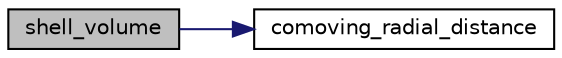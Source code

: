 digraph "shell_volume"
{
 // LATEX_PDF_SIZE
  edge [fontname="Helvetica",fontsize="10",labelfontname="Helvetica",labelfontsize="10"];
  node [fontname="Helvetica",fontsize="10",shape=record];
  rankdir="LR";
  Node1 [label="shell_volume",height=0.2,width=0.4,color="black", fillcolor="grey75", style="filled", fontcolor="black",tooltip="Compute the comoving volume of a survey covering redshift up to z."];
  Node1 -> Node2 [color="midnightblue",fontsize="10",style="solid",fontname="Helvetica"];
  Node2 [label="comoving_radial_distance",height=0.2,width=0.4,color="black", fillcolor="white", style="filled",URL="$d6/d32/cosmology_8c.html#aedbe3c00696981389e1c130cbfa862eb",tooltip="Compute the comoving radial distance"];
}
